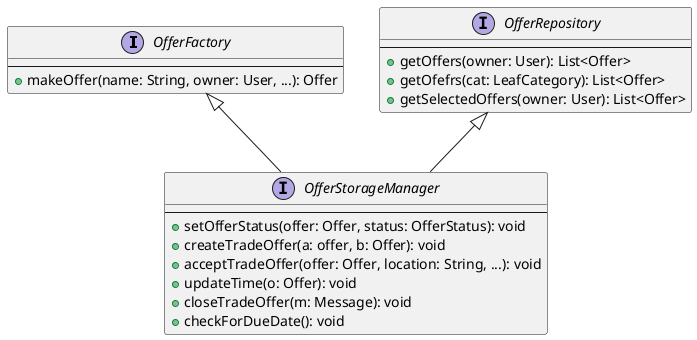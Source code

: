 @startuml

interface OfferFactory{
    --
    + makeOffer(name: String, owner: User, ...): Offer
}

interface OfferRepository{
    --
    + getOffers(owner: User): List<Offer>
    + getOfefrs(cat: LeafCategory): List<Offer>
    + getSelectedOffers(owner: User): List<Offer>
}

interface OfferStorageManager extends OfferFactory, OfferRepository{
    --
    + setOfferStatus(offer: Offer, status: OfferStatus): void
    + createTradeOffer(a: offer, b: Offer): void
    + acceptTradeOffer(offer: Offer, location: String, ...): void
    + updateTime(o: Offer): void
    + closeTradeOffer(m: Message): void
    + checkForDueDate(): void
}

@enduml
